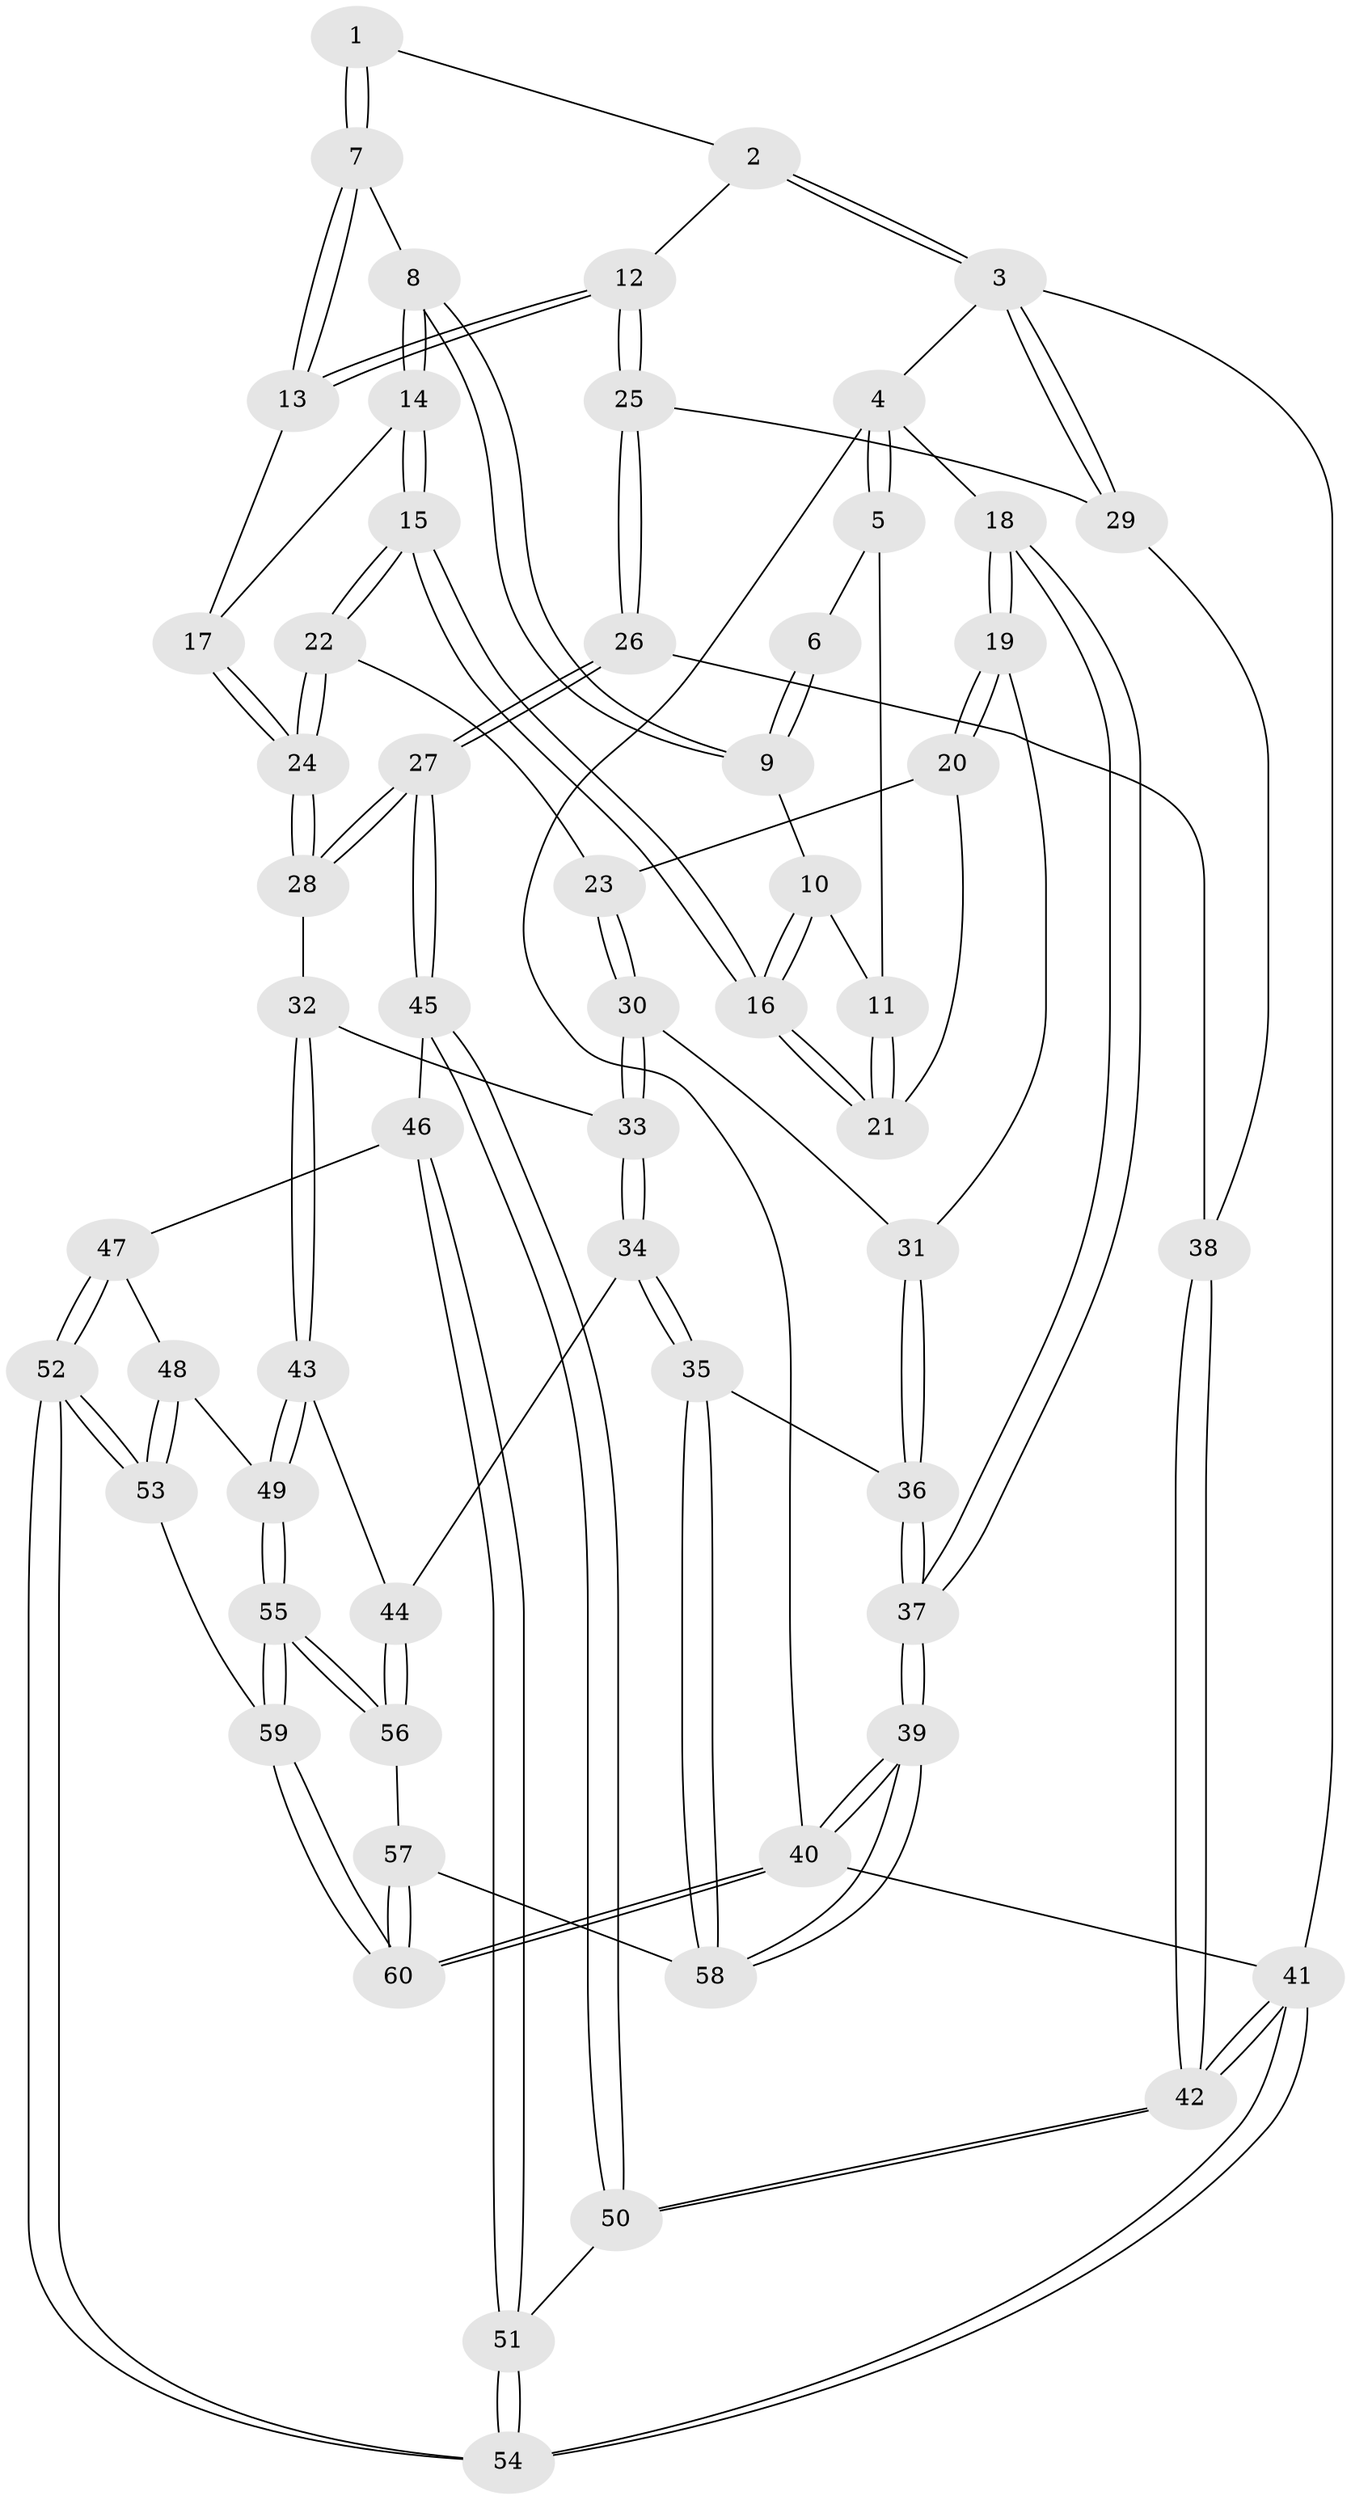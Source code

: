// coarse degree distribution, {3: 0.07142857142857142, 4: 0.4523809523809524, 6: 0.11904761904761904, 5: 0.3333333333333333, 7: 0.023809523809523808}
// Generated by graph-tools (version 1.1) at 2025/24/03/03/25 07:24:33]
// undirected, 60 vertices, 147 edges
graph export_dot {
graph [start="1"]
  node [color=gray90,style=filled];
  1 [pos="+0.5923265094209982+0"];
  2 [pos="+0.774964525923474+0"];
  3 [pos="+1+0"];
  4 [pos="+0+0"];
  5 [pos="+0.2565739646977088+0"];
  6 [pos="+0.30991764533408545+0"];
  7 [pos="+0.5049746572292869+0.08701271035246762"];
  8 [pos="+0.46516735499141487+0.09817440415841919"];
  9 [pos="+0.4443000084558664+0.09345961449001339"];
  10 [pos="+0.4141988989756308+0.10764532211105607"];
  11 [pos="+0.2552799460952557+0.08130513552649753"];
  12 [pos="+0.7132501716116899+0.20629104101836337"];
  13 [pos="+0.6633000715332898+0.20902070296685873"];
  14 [pos="+0.4645167445761117+0.1675096602748513"];
  15 [pos="+0.3937263891008784+0.26832775022391037"];
  16 [pos="+0.37842265034914707+0.23454306205040173"];
  17 [pos="+0.6227421935210838+0.22713779954662036"];
  18 [pos="+0+0.22582812054556928"];
  19 [pos="+0+0.2555509014676206"];
  20 [pos="+0.23574776796025657+0.11283766835192836"];
  21 [pos="+0.24928987291405008+0.0995066921602273"];
  22 [pos="+0.40080222447071834+0.3162368815081608"];
  23 [pos="+0.2458419482586749+0.3350845183813318"];
  24 [pos="+0.4369834756989043+0.34251322712889587"];
  25 [pos="+0.7698850638424883+0.2703892271500842"];
  26 [pos="+0.7078534141602181+0.6028160708175404"];
  27 [pos="+0.70757234084256+0.6033081627082131"];
  28 [pos="+0.49916488617626875+0.6005221502985536"];
  29 [pos="+1+0.24774212673122592"];
  30 [pos="+0.17202453582490118+0.3771033106776299"];
  31 [pos="+0.06545722598737647+0.35751490377841927"];
  32 [pos="+0.4883777145960725+0.6077582336477136"];
  33 [pos="+0.20137706835994537+0.431767793440613"];
  34 [pos="+0.18528319845512134+0.7583296936536383"];
  35 [pos="+0.17708303781963075+0.7609430864267002"];
  36 [pos="+0.07570713133791193+0.5128573603956247"];
  37 [pos="+0+0.7512554700619823"];
  38 [pos="+1+0.4037554131835298"];
  39 [pos="+0+0.7943366138269548"];
  40 [pos="+0+1"];
  41 [pos="+1+1"];
  42 [pos="+1+0.8430886283438261"];
  43 [pos="+0.45260342662706343+0.64621101520894"];
  44 [pos="+0.21221839563563497+0.7563517565149969"];
  45 [pos="+0.7514356824514473+0.6705667446189655"];
  46 [pos="+0.7415831822519184+0.7430410589878016"];
  47 [pos="+0.7250313701414317+0.7737146820918503"];
  48 [pos="+0.6571206856779667+0.853153435480515"];
  49 [pos="+0.5109280870203557+0.9237358079096079"];
  50 [pos="+1+0.8399914263167805"];
  51 [pos="+0.8289727355121977+0.948812365551507"];
  52 [pos="+0.6984472073796466+1"];
  53 [pos="+0.6379178496433895+1"];
  54 [pos="+0.7006681465067136+1"];
  55 [pos="+0.4805165615390067+1"];
  56 [pos="+0.38228037964483685+0.9678169543012776"];
  57 [pos="+0.17478232105997646+1"];
  58 [pos="+0.16478525452506576+0.7684178469132714"];
  59 [pos="+0.5094037118954732+1"];
  60 [pos="+0.15613979915509632+1"];
  1 -- 2;
  1 -- 7;
  1 -- 7;
  2 -- 3;
  2 -- 3;
  2 -- 12;
  3 -- 4;
  3 -- 29;
  3 -- 29;
  3 -- 41;
  4 -- 5;
  4 -- 5;
  4 -- 18;
  4 -- 40;
  5 -- 6;
  5 -- 11;
  6 -- 9;
  6 -- 9;
  7 -- 8;
  7 -- 13;
  7 -- 13;
  8 -- 9;
  8 -- 9;
  8 -- 14;
  8 -- 14;
  9 -- 10;
  10 -- 11;
  10 -- 16;
  10 -- 16;
  11 -- 21;
  11 -- 21;
  12 -- 13;
  12 -- 13;
  12 -- 25;
  12 -- 25;
  13 -- 17;
  14 -- 15;
  14 -- 15;
  14 -- 17;
  15 -- 16;
  15 -- 16;
  15 -- 22;
  15 -- 22;
  16 -- 21;
  16 -- 21;
  17 -- 24;
  17 -- 24;
  18 -- 19;
  18 -- 19;
  18 -- 37;
  18 -- 37;
  19 -- 20;
  19 -- 20;
  19 -- 31;
  20 -- 21;
  20 -- 23;
  22 -- 23;
  22 -- 24;
  22 -- 24;
  23 -- 30;
  23 -- 30;
  24 -- 28;
  24 -- 28;
  25 -- 26;
  25 -- 26;
  25 -- 29;
  26 -- 27;
  26 -- 27;
  26 -- 38;
  27 -- 28;
  27 -- 28;
  27 -- 45;
  27 -- 45;
  28 -- 32;
  29 -- 38;
  30 -- 31;
  30 -- 33;
  30 -- 33;
  31 -- 36;
  31 -- 36;
  32 -- 33;
  32 -- 43;
  32 -- 43;
  33 -- 34;
  33 -- 34;
  34 -- 35;
  34 -- 35;
  34 -- 44;
  35 -- 36;
  35 -- 58;
  35 -- 58;
  36 -- 37;
  36 -- 37;
  37 -- 39;
  37 -- 39;
  38 -- 42;
  38 -- 42;
  39 -- 40;
  39 -- 40;
  39 -- 58;
  39 -- 58;
  40 -- 60;
  40 -- 60;
  40 -- 41;
  41 -- 42;
  41 -- 42;
  41 -- 54;
  41 -- 54;
  42 -- 50;
  42 -- 50;
  43 -- 44;
  43 -- 49;
  43 -- 49;
  44 -- 56;
  44 -- 56;
  45 -- 46;
  45 -- 50;
  45 -- 50;
  46 -- 47;
  46 -- 51;
  46 -- 51;
  47 -- 48;
  47 -- 52;
  47 -- 52;
  48 -- 49;
  48 -- 53;
  48 -- 53;
  49 -- 55;
  49 -- 55;
  50 -- 51;
  51 -- 54;
  51 -- 54;
  52 -- 53;
  52 -- 53;
  52 -- 54;
  52 -- 54;
  53 -- 59;
  55 -- 56;
  55 -- 56;
  55 -- 59;
  55 -- 59;
  56 -- 57;
  57 -- 58;
  57 -- 60;
  57 -- 60;
  59 -- 60;
  59 -- 60;
}
